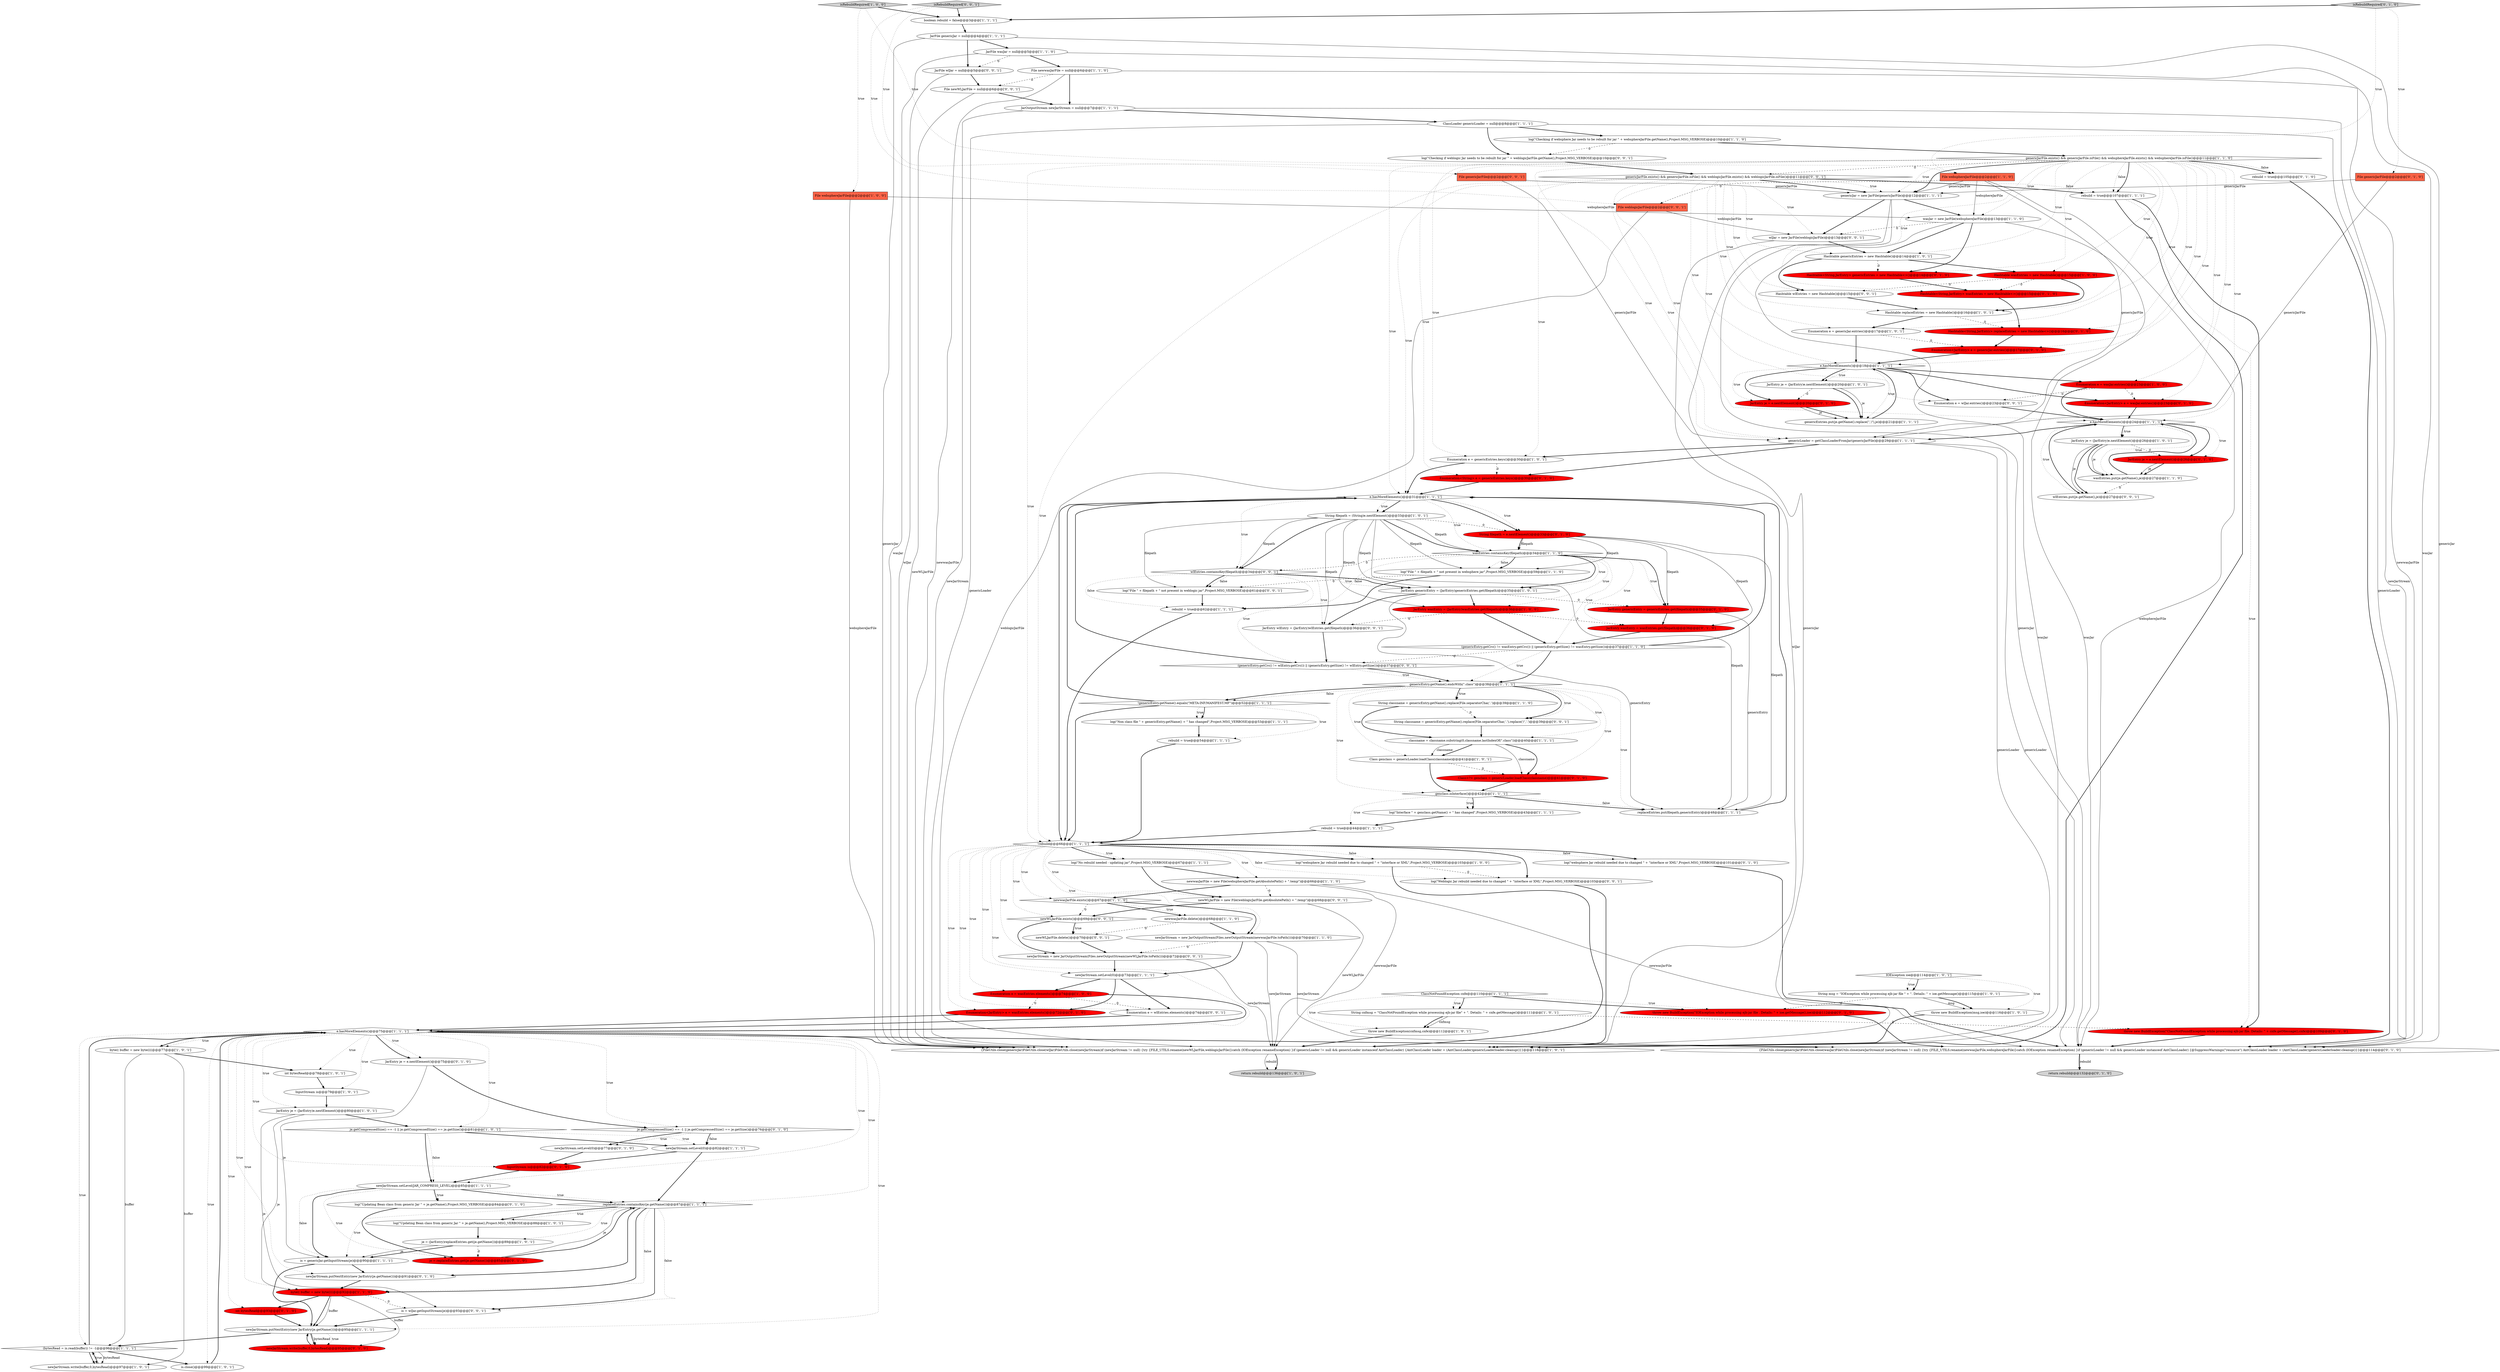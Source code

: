 digraph {
67 [style = filled, label = "Enumeration e = wasEntries.elements()@@@74@@@['1', '0', '0']", fillcolor = red, shape = ellipse image = "AAA1AAABBB1BBB"];
87 [style = filled, label = "Hashtable<String,JarEntry> wasEntries = new Hashtable<>()@@@15@@@['0', '1', '0']", fillcolor = red, shape = ellipse image = "AAA1AAABBB2BBB"];
119 [style = filled, label = "wlEntries.containsKey(filepath)@@@34@@@['0', '0', '1']", fillcolor = white, shape = diamond image = "AAA0AAABBB3BBB"];
44 [style = filled, label = "rebuild = true@@@44@@@['1', '1', '1']", fillcolor = white, shape = ellipse image = "AAA0AAABBB1BBB"];
59 [style = filled, label = "throw new BuildException(msg,ioe)@@@116@@@['1', '0', '1']", fillcolor = white, shape = ellipse image = "AAA0AAABBB1BBB"];
108 [style = filled, label = "Enumeration<JarEntry> e = genericJar.entries()@@@17@@@['0', '1', '0']", fillcolor = red, shape = ellipse image = "AAA1AAABBB2BBB"];
45 [style = filled, label = "Class genclass = genericLoader.loadClass(classname)@@@41@@@['1', '0', '1']", fillcolor = white, shape = ellipse image = "AAA0AAABBB1BBB"];
78 [style = filled, label = "replaceEntries.containsKey(je.getName())@@@87@@@['1', '1', '1']", fillcolor = white, shape = diamond image = "AAA0AAABBB1BBB"];
58 [style = filled, label = "ClassLoader genericLoader = null@@@8@@@['1', '1', '1']", fillcolor = white, shape = ellipse image = "AAA0AAABBB1BBB"];
28 [style = filled, label = "genericJar = new JarFile(genericJarFile)@@@12@@@['1', '1', '1']", fillcolor = white, shape = ellipse image = "AAA0AAABBB1BBB"];
62 [style = filled, label = "newJarStream.setLevel(0)@@@73@@@['1', '1', '1']", fillcolor = white, shape = ellipse image = "AAA0AAABBB1BBB"];
33 [style = filled, label = "is.close()@@@99@@@['1', '0', '1']", fillcolor = white, shape = ellipse image = "AAA0AAABBB1BBB"];
112 [style = filled, label = "newWLJarFile.delete()@@@70@@@['0', '0', '1']", fillcolor = white, shape = ellipse image = "AAA0AAABBB3BBB"];
113 [style = filled, label = "isRebuildRequired['0', '0', '1']", fillcolor = lightgray, shape = diamond image = "AAA0AAABBB3BBB"];
27 [style = filled, label = "!rebuild@@@66@@@['1', '1', '1']", fillcolor = white, shape = diamond image = "AAA0AAABBB1BBB"];
30 [style = filled, label = "log(\"Checking if websphere Jar needs to be rebuilt for jar \" + websphereJarFile.getName(),Project.MSG_VERBOSE)@@@10@@@['1', '1', '0']", fillcolor = white, shape = ellipse image = "AAA0AAABBB1BBB"];
39 [style = filled, label = "rebuild = true@@@62@@@['1', '1', '1']", fillcolor = white, shape = ellipse image = "AAA0AAABBB1BBB"];
34 [style = filled, label = "log(\"websphere Jar rebuild needed due to changed \" + \"interface or XML\",Project.MSG_VERBOSE)@@@103@@@['1', '0', '0']", fillcolor = white, shape = ellipse image = "AAA0AAABBB1BBB"];
46 [style = filled, label = "newJarStream.write(buffer,0,bytesRead)@@@97@@@['1', '0', '1']", fillcolor = white, shape = ellipse image = "AAA0AAABBB1BBB"];
74 [style = filled, label = "wasJar = new JarFile(websphereJarFile)@@@13@@@['1', '1', '0']", fillcolor = white, shape = ellipse image = "AAA0AAABBB1BBB"];
103 [style = filled, label = "log(\"Updating Bean class from generic Jar \" + je.getName(),Project.MSG_VERBOSE)@@@84@@@['0', '1', '0']", fillcolor = white, shape = ellipse image = "AAA0AAABBB2BBB"];
83 [style = filled, label = "JarEntry genericEntry = genericEntries.get(filepath)@@@35@@@['0', '1', '0']", fillcolor = red, shape = ellipse image = "AAA1AAABBB2BBB"];
129 [style = filled, label = "newWLJarFile.exists()@@@69@@@['0', '0', '1']", fillcolor = white, shape = diamond image = "AAA0AAABBB3BBB"];
52 [style = filled, label = "e.hasMoreElements()@@@18@@@['1', '1', '1']", fillcolor = white, shape = diamond image = "AAA0AAABBB1BBB"];
68 [style = filled, label = "genericEntries.put(je.getName().replace('\','/'),je)@@@21@@@['1', '1', '1']", fillcolor = white, shape = ellipse image = "AAA0AAABBB1BBB"];
73 [style = filled, label = "JarFile genericJar = null@@@4@@@['1', '1', '1']", fillcolor = white, shape = ellipse image = "AAA0AAABBB1BBB"];
81 [style = filled, label = "throw new BuildException(\"ClassNotFoundException while processing ejb-jar file. Details: \" + cnfe.getMessage(),cnfe)@@@109@@@['0', '1', '0']", fillcolor = red, shape = ellipse image = "AAA1AAABBB2BBB"];
76 [style = filled, label = "JarEntry wasEntry = (JarEntry)wasEntries.get(filepath)@@@36@@@['1', '0', '0']", fillcolor = red, shape = ellipse image = "AAA1AAABBB1BBB"];
128 [style = filled, label = "newJarStream = new JarOutputStream(Files.newOutputStream(newWLJarFile.toPath()))@@@72@@@['0', '0', '1']", fillcolor = white, shape = ellipse image = "AAA0AAABBB3BBB"];
102 [style = filled, label = "log(\"websphere Jar rebuild needed due to changed \" + \"interface or XML\",Project.MSG_VERBOSE)@@@101@@@['0', '1', '0']", fillcolor = white, shape = ellipse image = "AAA0AAABBB2BBB"];
131 [style = filled, label = "is = wlJar.getInputStream(je)@@@93@@@['0', '0', '1']", fillcolor = white, shape = ellipse image = "AAA0AAABBB3BBB"];
72 [style = filled, label = "ClassNotFoundException cnfe@@@110@@@['1', '1', '1']", fillcolor = white, shape = diamond image = "AAA0AAABBB1BBB"];
125 [style = filled, label = "Enumeration e = wlEntries.elements()@@@74@@@['0', '0', '1']", fillcolor = white, shape = ellipse image = "AAA0AAABBB3BBB"];
24 [style = filled, label = "Enumeration e = genericEntries.keys()@@@30@@@['1', '0', '1']", fillcolor = white, shape = ellipse image = "AAA0AAABBB1BBB"];
115 [style = filled, label = "wlJar = new JarFile(weblogicJarFile)@@@13@@@['0', '0', '1']", fillcolor = white, shape = ellipse image = "AAA0AAABBB3BBB"];
66 [style = filled, label = "JarEntry genericEntry = (JarEntry)genericEntries.get(filepath)@@@35@@@['1', '0', '1']", fillcolor = white, shape = ellipse image = "AAA0AAABBB1BBB"];
132 [style = filled, label = "Hashtable wlEntries = new Hashtable()@@@15@@@['0', '0', '1']", fillcolor = white, shape = ellipse image = "AAA0AAABBB3BBB"];
21 [style = filled, label = "Hashtable wasEntries = new Hashtable()@@@15@@@['1', '0', '0']", fillcolor = red, shape = ellipse image = "AAA1AAABBB1BBB"];
100 [style = filled, label = "rebuild = true@@@105@@@['0', '1', '0']", fillcolor = white, shape = ellipse image = "AAA0AAABBB2BBB"];
101 [style = filled, label = "Enumeration<String> e = genericEntries.keys()@@@30@@@['0', '1', '0']", fillcolor = red, shape = ellipse image = "AAA1AAABBB2BBB"];
2 [style = filled, label = "newJarStream.setLevel(0)@@@82@@@['1', '1', '1']", fillcolor = white, shape = ellipse image = "AAA0AAABBB1BBB"];
43 [style = filled, label = "je.getCompressedSize() == -1 || je.getCompressedSize() == je.getSize()@@@81@@@['1', '0', '1']", fillcolor = white, shape = diamond image = "AAA0AAABBB1BBB"];
57 [style = filled, label = "newJarStream.putNextEntry(new JarEntry(je.getName()))@@@95@@@['1', '1', '1']", fillcolor = white, shape = ellipse image = "AAA0AAABBB1BBB"];
60 [style = filled, label = "!genericEntry.getName().equals(\"META-INF/MANIFEST.MF\")@@@52@@@['1', '1', '1']", fillcolor = white, shape = diamond image = "AAA0AAABBB1BBB"];
116 [style = filled, label = "File genericJarFile@@@2@@@['0', '0', '1']", fillcolor = tomato, shape = box image = "AAA0AAABBB3BBB"];
88 [style = filled, label = "JarEntry wasEntry = wasEntries.get(filepath)@@@36@@@['0', '1', '0']", fillcolor = red, shape = ellipse image = "AAA1AAABBB2BBB"];
13 [style = filled, label = "newJarStream.setLevel(JAR_COMPRESS_LEVEL)@@@85@@@['1', '1', '1']", fillcolor = white, shape = ellipse image = "AAA0AAABBB1BBB"];
91 [style = filled, label = "Class<?> genclass = genericLoader.loadClass(classname)@@@41@@@['0', '1', '0']", fillcolor = red, shape = ellipse image = "AAA1AAABBB2BBB"];
61 [style = filled, label = "log(\"No rebuild needed - updating jar\",Project.MSG_VERBOSE)@@@67@@@['1', '1', '1']", fillcolor = white, shape = ellipse image = "AAA0AAABBB1BBB"];
85 [style = filled, label = "JarEntry je = e.nextElement()@@@20@@@['0', '1', '0']", fillcolor = red, shape = ellipse image = "AAA1AAABBB2BBB"];
3 [style = filled, label = "byte(( buffer = new byte((((@@@92@@@['1', '1', '0']", fillcolor = red, shape = ellipse image = "AAA1AAABBB1BBB"];
86 [style = filled, label = "File genericJarFile@@@2@@@['0', '1', '0']", fillcolor = tomato, shape = box image = "AAA0AAABBB2BBB"];
12 [style = filled, label = "JarEntry je = (JarEntry)e.nextElement()@@@26@@@['1', '0', '1']", fillcolor = white, shape = ellipse image = "AAA0AAABBB1BBB"];
127 [style = filled, label = "log(\"File \" + filepath + \" not present in weblogic jar\",Project.MSG_VERBOSE)@@@61@@@['0', '0', '1']", fillcolor = white, shape = ellipse image = "AAA0AAABBB3BBB"];
95 [style = filled, label = "isRebuildRequired['0', '1', '0']", fillcolor = lightgray, shape = diamond image = "AAA0AAABBB2BBB"];
98 [style = filled, label = "return rebuild@@@132@@@['0', '1', '0']", fillcolor = lightgray, shape = ellipse image = "AAA0AAABBB2BBB"];
0 [style = filled, label = "rebuild = true@@@54@@@['1', '1', '1']", fillcolor = white, shape = ellipse image = "AAA0AAABBB1BBB"];
38 [style = filled, label = "String classname = genericEntry.getName().replace(File.separatorChar,'.')@@@39@@@['1', '1', '0']", fillcolor = white, shape = ellipse image = "AAA0AAABBB1BBB"];
53 [style = filled, label = "Enumeration e = genericJar.entries()@@@17@@@['1', '0', '1']", fillcolor = white, shape = ellipse image = "AAA0AAABBB1BBB"];
82 [style = filled, label = "{FileUtils.close(genericJar)FileUtils.close(wasJar)FileUtils.close(newJarStream)if (newJarStream != null) {try {FILE_UTILS.rename(newwasJarFile,websphereJarFile)}catch (IOException renameException) }if (genericLoader != null && genericLoader instanceof AntClassLoader) {@SuppressWarnings(\"resource\") AntClassLoader loader = (AntClassLoader)genericLoaderloader.cleanup()}}@@@114@@@['0', '1', '0']", fillcolor = white, shape = ellipse image = "AAA0AAABBB2BBB"];
79 [style = filled, label = "newJarStream = new JarOutputStream(Files.newOutputStream(newwasJarFile.toPath()))@@@70@@@['1', '1', '0']", fillcolor = white, shape = ellipse image = "AAA0AAABBB1BBB"];
80 [style = filled, label = "newJarStream.setLevel(0)@@@77@@@['0', '1', '0']", fillcolor = white, shape = ellipse image = "AAA0AAABBB2BBB"];
97 [style = filled, label = "Hashtable<String,JarEntry> genericEntries = new Hashtable<>()@@@14@@@['0', '1', '0']", fillcolor = red, shape = ellipse image = "AAA1AAABBB2BBB"];
22 [style = filled, label = "je = (JarEntry)replaceEntries.get(je.getName())@@@89@@@['1', '0', '1']", fillcolor = white, shape = ellipse image = "AAA0AAABBB1BBB"];
9 [style = filled, label = "throw new BuildException(cnfmsg,cnfe)@@@112@@@['1', '0', '1']", fillcolor = white, shape = ellipse image = "AAA0AAABBB1BBB"];
31 [style = filled, label = "String cnfmsg = \"ClassNotFoundException while processing ejb-jar file\" + \". Details: \" + cnfe.getMessage()@@@111@@@['1', '0', '1']", fillcolor = white, shape = ellipse image = "AAA0AAABBB1BBB"];
25 [style = filled, label = "log(\"Interface \" + genclass.getName() + \" has changed\",Project.MSG_VERBOSE)@@@43@@@['1', '1', '1']", fillcolor = white, shape = ellipse image = "AAA0AAABBB1BBB"];
107 [style = filled, label = "String filepath = e.nextElement()@@@33@@@['0', '1', '0']", fillcolor = red, shape = ellipse image = "AAA1AAABBB2BBB"];
122 [style = filled, label = "(genericEntry.getCrc() != wlEntry.getCrc()) || (genericEntry.getSize() != wlEntry.getSize())@@@37@@@['0', '0', '1']", fillcolor = white, shape = diamond image = "AAA0AAABBB3BBB"];
99 [style = filled, label = "newJarStream.write(buffer,0,bytesRead)@@@95@@@['0', '1', '0']", fillcolor = red, shape = ellipse image = "AAA1AAABBB2BBB"];
49 [style = filled, label = "rebuild = true@@@107@@@['1', '1', '1']", fillcolor = white, shape = ellipse image = "AAA0AAABBB1BBB"];
42 [style = filled, label = "File websphereJarFile@@@2@@@['1', '0', '0']", fillcolor = tomato, shape = box image = "AAA0AAABBB1BBB"];
94 [style = filled, label = "JarEntry je = e.nextElement()@@@75@@@['0', '1', '0']", fillcolor = white, shape = ellipse image = "AAA0AAABBB2BBB"];
26 [style = filled, label = "IOException ioe@@@114@@@['1', '0', '1']", fillcolor = white, shape = diamond image = "AAA0AAABBB1BBB"];
89 [style = filled, label = "throw new BuildException(\"IOException while processing ejb-jar file . Details: \" + ioe.getMessage(),ioe)@@@112@@@['0', '1', '0']", fillcolor = red, shape = ellipse image = "AAA1AAABBB2BBB"];
23 [style = filled, label = "wasEntries.put(je.getName(),je)@@@27@@@['1', '1', '0']", fillcolor = white, shape = ellipse image = "AAA0AAABBB1BBB"];
120 [style = filled, label = "File weblogicJarFile@@@2@@@['0', '0', '1']", fillcolor = tomato, shape = box image = "AAA0AAABBB3BBB"];
54 [style = filled, label = "(genericEntry.getCrc() != wasEntry.getCrc()) || (genericEntry.getSize() != wasEntry.getSize())@@@37@@@['1', '1', '0']", fillcolor = white, shape = diamond image = "AAA0AAABBB1BBB"];
123 [style = filled, label = "log(\"Checking if weblogic Jar needs to be rebuilt for jar \" + weblogicJarFile.getName(),Project.MSG_VERBOSE)@@@10@@@['0', '0', '1']", fillcolor = white, shape = ellipse image = "AAA0AAABBB3BBB"];
96 [style = filled, label = "je.getCompressedSize() == -1 || je.getCompressedSize() == je.getSize()@@@76@@@['0', '1', '0']", fillcolor = white, shape = diamond image = "AAA0AAABBB2BBB"];
41 [style = filled, label = "JarEntry je = (JarEntry)e.nextElement()@@@80@@@['1', '0', '1']", fillcolor = white, shape = ellipse image = "AAA0AAABBB1BBB"];
55 [style = filled, label = "genericLoader = getClassLoaderFromJar(genericJarFile)@@@29@@@['1', '1', '1']", fillcolor = white, shape = ellipse image = "AAA0AAABBB1BBB"];
5 [style = filled, label = "(bytesRead = is.read(buffer)) != -1@@@96@@@['1', '1', '1']", fillcolor = white, shape = diamond image = "AAA0AAABBB1BBB"];
106 [style = filled, label = "Enumeration<JarEntry> e = wasJar.entries()@@@23@@@['0', '1', '0']", fillcolor = red, shape = ellipse image = "AAA1AAABBB2BBB"];
40 [style = filled, label = "log(\"File \" + filepath + \" not present in websphere jar\",Project.MSG_VERBOSE)@@@59@@@['1', '1', '0']", fillcolor = white, shape = ellipse image = "AAA0AAABBB1BBB"];
20 [style = filled, label = "log(\"Updating Bean class from generic Jar \" + je.getName(),Project.MSG_VERBOSE)@@@88@@@['1', '0', '1']", fillcolor = white, shape = ellipse image = "AAA0AAABBB1BBB"];
114 [style = filled, label = "File newWLJarFile = null@@@6@@@['0', '0', '1']", fillcolor = white, shape = ellipse image = "AAA0AAABBB3BBB"];
64 [style = filled, label = "return rebuild@@@136@@@['1', '0', '1']", fillcolor = lightgray, shape = ellipse image = "AAA0AAABBB1BBB"];
71 [style = filled, label = "int bytesRead@@@78@@@['1', '0', '1']", fillcolor = white, shape = ellipse image = "AAA0AAABBB1BBB"];
92 [style = filled, label = "je = replaceEntries.get(je.getName())@@@85@@@['0', '1', '0']", fillcolor = red, shape = ellipse image = "AAA1AAABBB2BBB"];
11 [style = filled, label = "log(\"Non class file \" + genericEntry.getName() + \" has changed\",Project.MSG_VERBOSE)@@@53@@@['1', '1', '1']", fillcolor = white, shape = ellipse image = "AAA0AAABBB1BBB"];
16 [style = filled, label = "e.hasMoreElements()@@@75@@@['1', '1', '1']", fillcolor = white, shape = diamond image = "AAA0AAABBB1BBB"];
36 [style = filled, label = "File newwasJarFile = null@@@6@@@['1', '1', '0']", fillcolor = white, shape = ellipse image = "AAA0AAABBB1BBB"];
1 [style = filled, label = "newwasJarFile.delete()@@@68@@@['1', '1', '0']", fillcolor = white, shape = ellipse image = "AAA0AAABBB1BBB"];
126 [style = filled, label = "JarEntry wlEntry = (JarEntry)wlEntries.get(filepath)@@@36@@@['0', '0', '1']", fillcolor = white, shape = ellipse image = "AAA0AAABBB3BBB"];
70 [style = filled, label = "{FileUtils.close(genericJar)FileUtils.close(wlJar)FileUtils.close(newJarStream)if (newJarStream != null) {try {FILE_UTILS.rename(newWLJarFile,weblogicJarFile)}catch (IOException renameException) }if (genericLoader != null && genericLoader instanceof AntClassLoader) {AntClassLoader loader = (AntClassLoader)genericLoaderloader.cleanup()}}@@@118@@@['1', '0', '1']", fillcolor = white, shape = ellipse image = "AAA0AAABBB1BBB"];
35 [style = filled, label = "byte(( buffer = new byte((((@@@77@@@['1', '0', '1']", fillcolor = white, shape = ellipse image = "AAA0AAABBB1BBB"];
4 [style = filled, label = "boolean rebuild = false@@@3@@@['1', '1', '1']", fillcolor = white, shape = ellipse image = "AAA0AAABBB1BBB"];
18 [style = filled, label = "JarFile wasJar = null@@@5@@@['1', '1', '0']", fillcolor = white, shape = ellipse image = "AAA0AAABBB1BBB"];
75 [style = filled, label = "File websphereJarFile@@@2@@@['1', '1', '0']", fillcolor = tomato, shape = box image = "AAA0AAABBB1BBB"];
6 [style = filled, label = "Hashtable genericEntries = new Hashtable()@@@14@@@['1', '0', '1']", fillcolor = white, shape = ellipse image = "AAA0AAABBB1BBB"];
124 [style = filled, label = "genericJarFile.exists() && genericJarFile.isFile() && weblogicJarFile.exists() && weblogicJarFile.isFile()@@@11@@@['0', '0', '1']", fillcolor = white, shape = diamond image = "AAA0AAABBB3BBB"];
130 [style = filled, label = "JarFile wlJar = null@@@5@@@['0', '0', '1']", fillcolor = white, shape = ellipse image = "AAA0AAABBB3BBB"];
29 [style = filled, label = "genericJarFile.exists() && genericJarFile.isFile() && websphereJarFile.exists() && websphereJarFile.isFile()@@@11@@@['1', '1', '0']", fillcolor = white, shape = diamond image = "AAA0AAABBB1BBB"];
48 [style = filled, label = "InputStream is@@@79@@@['1', '0', '1']", fillcolor = white, shape = ellipse image = "AAA0AAABBB1BBB"];
17 [style = filled, label = "is = genericJar.getInputStream(je)@@@90@@@['1', '1', '1']", fillcolor = white, shape = ellipse image = "AAA0AAABBB1BBB"];
110 [style = filled, label = "newWLJarFile = new File(weblogicJarFile.getAbsolutePath() + \".temp\")@@@68@@@['0', '0', '1']", fillcolor = white, shape = ellipse image = "AAA0AAABBB3BBB"];
104 [style = filled, label = "JarEntry je = e.nextElement()@@@26@@@['0', '1', '0']", fillcolor = red, shape = ellipse image = "AAA1AAABBB2BBB"];
93 [style = filled, label = "Hashtable<String,JarEntry> replaceEntries = new Hashtable<>()@@@16@@@['0', '1', '0']", fillcolor = red, shape = ellipse image = "AAA1AAABBB2BBB"];
111 [style = filled, label = "Enumeration e = wlJar.entries()@@@23@@@['0', '0', '1']", fillcolor = white, shape = ellipse image = "AAA0AAABBB3BBB"];
15 [style = filled, label = "isRebuildRequired['1', '0', '0']", fillcolor = lightgray, shape = diamond image = "AAA0AAABBB1BBB"];
105 [style = filled, label = "InputStream is@@@82@@@['0', '1', '0']", fillcolor = red, shape = ellipse image = "AAA1AAABBB2BBB"];
47 [style = filled, label = "replaceEntries.put(filepath,genericEntry)@@@48@@@['1', '1', '1']", fillcolor = white, shape = ellipse image = "AAA0AAABBB1BBB"];
84 [style = filled, label = "Enumeration<JarEntry> e = wasEntries.elements()@@@72@@@['0', '1', '0']", fillcolor = red, shape = ellipse image = "AAA1AAABBB2BBB"];
50 [style = filled, label = "genclass.isInterface()@@@42@@@['1', '1', '1']", fillcolor = white, shape = diamond image = "AAA0AAABBB1BBB"];
90 [style = filled, label = "newJarStream.putNextEntry(new JarEntry(je.getName()))@@@91@@@['0', '1', '0']", fillcolor = white, shape = ellipse image = "AAA0AAABBB2BBB"];
117 [style = filled, label = "log(\"Weblogic Jar rebuild needed due to changed \" + \"interface or XML\",Project.MSG_VERBOSE)@@@103@@@['0', '0', '1']", fillcolor = white, shape = ellipse image = "AAA0AAABBB3BBB"];
118 [style = filled, label = "String classname = genericEntry.getName().replace(File.separatorChar,'.').replace('/','.')@@@39@@@['0', '0', '1']", fillcolor = white, shape = ellipse image = "AAA0AAABBB3BBB"];
51 [style = filled, label = "e.hasMoreElements()@@@24@@@['1', '1', '1']", fillcolor = white, shape = diamond image = "AAA0AAABBB1BBB"];
8 [style = filled, label = "newwasJarFile.exists()@@@67@@@['1', '1', '0']", fillcolor = white, shape = diamond image = "AAA0AAABBB1BBB"];
77 [style = filled, label = "classname = classname.substring(0,classname.lastIndexOf(\".class\"))@@@40@@@['1', '1', '1']", fillcolor = white, shape = ellipse image = "AAA0AAABBB1BBB"];
63 [style = filled, label = "genericEntry.getName().endsWith(\".class\")@@@38@@@['1', '1', '1']", fillcolor = white, shape = diamond image = "AAA0AAABBB1BBB"];
69 [style = filled, label = "JarOutputStream newJarStream = null@@@7@@@['1', '1', '1']", fillcolor = white, shape = ellipse image = "AAA0AAABBB1BBB"];
14 [style = filled, label = "String msg = \"IOException while processing ejb-jar file \" + \". Details: \" + ioe.getMessage()@@@115@@@['1', '0', '1']", fillcolor = white, shape = ellipse image = "AAA0AAABBB1BBB"];
19 [style = filled, label = "Hashtable replaceEntries = new Hashtable()@@@16@@@['1', '0', '1']", fillcolor = white, shape = ellipse image = "AAA0AAABBB1BBB"];
37 [style = filled, label = "wasEntries.containsKey(filepath)@@@34@@@['1', '1', '0']", fillcolor = white, shape = diamond image = "AAA0AAABBB1BBB"];
10 [style = filled, label = "e.hasMoreElements()@@@31@@@['1', '1', '1']", fillcolor = white, shape = diamond image = "AAA0AAABBB1BBB"];
121 [style = filled, label = "wlEntries.put(je.getName(),je)@@@27@@@['0', '0', '1']", fillcolor = white, shape = ellipse image = "AAA0AAABBB3BBB"];
56 [style = filled, label = "String filepath = (String)e.nextElement()@@@33@@@['1', '0', '1']", fillcolor = white, shape = ellipse image = "AAA0AAABBB1BBB"];
65 [style = filled, label = "Enumeration e = wasJar.entries()@@@23@@@['1', '0', '0']", fillcolor = red, shape = ellipse image = "AAA1AAABBB1BBB"];
109 [style = filled, label = "int bytesRead@@@93@@@['0', '1', '0']", fillcolor = red, shape = ellipse image = "AAA1AAABBB2BBB"];
7 [style = filled, label = "JarEntry je = (JarEntry)e.nextElement()@@@20@@@['1', '0', '1']", fillcolor = white, shape = ellipse image = "AAA0AAABBB1BBB"];
32 [style = filled, label = "newwasJarFile = new File(websphereJarFile.getAbsolutePath() + \".temp\")@@@66@@@['1', '1', '0']", fillcolor = white, shape = ellipse image = "AAA0AAABBB1BBB"];
109->57 [style = bold, label=""];
21->132 [style = dashed, label="0"];
16->13 [style = dotted, label="true"];
46->5 [style = bold, label=""];
54->63 [style = bold, label=""];
113->116 [style = dotted, label="true"];
92->78 [style = solid, label="je"];
73->130 [style = bold, label=""];
37->76 [style = dotted, label="true"];
105->13 [style = bold, label=""];
124->52 [style = dotted, label="true"];
29->65 [style = dotted, label="true"];
28->70 [style = solid, label="genericJar"];
10->107 [style = bold, label=""];
37->40 [style = dotted, label="false"];
63->47 [style = dotted, label="true"];
124->19 [style = dotted, label="true"];
124->6 [style = dotted, label="true"];
124->53 [style = dotted, label="true"];
63->38 [style = bold, label=""];
12->121 [style = bold, label=""];
36->70 [style = solid, label="newwasJarFile"];
51->23 [style = dotted, label="true"];
114->69 [style = bold, label=""];
78->20 [style = dotted, label="true"];
4->73 [style = bold, label=""];
74->70 [style = solid, label="wasJar"];
37->119 [style = dashed, label="0"];
37->83 [style = bold, label=""];
53->52 [style = bold, label=""];
27->61 [style = dotted, label="true"];
52->85 [style = dotted, label="true"];
13->92 [style = dotted, label="true"];
124->51 [style = dotted, label="true"];
63->118 [style = bold, label=""];
16->57 [style = dotted, label="true"];
27->117 [style = bold, label=""];
52->68 [style = dotted, label="true"];
37->83 [style = dotted, label="true"];
29->52 [style = dotted, label="true"];
43->13 [style = bold, label=""];
74->115 [style = dashed, label="0"];
29->53 [style = dotted, label="true"];
27->110 [style = dotted, label="true"];
22->17 [style = bold, label=""];
99->57 [style = bold, label=""];
78->131 [style = bold, label=""];
101->10 [style = bold, label=""];
124->111 [style = dotted, label="true"];
72->89 [style = dotted, label="true"];
32->70 [style = solid, label="newwasJarFile"];
27->34 [style = dotted, label="false"];
56->119 [style = solid, label="filepath"];
51->12 [style = bold, label=""];
90->3 [style = bold, label=""];
16->90 [style = dotted, label="true"];
69->70 [style = solid, label="newJarStream"];
51->12 [style = dotted, label="true"];
66->76 [style = bold, label=""];
56->66 [style = solid, label="filepath"];
52->7 [style = dotted, label="true"];
16->82 [style = bold, label=""];
8->129 [style = dashed, label="0"];
29->97 [style = dotted, label="true"];
63->60 [style = bold, label=""];
29->93 [style = dotted, label="true"];
49->81 [style = dotted, label="true"];
122->63 [style = dotted, label="true"];
59->70 [style = bold, label=""];
124->49 [style = bold, label=""];
37->39 [style = dotted, label="false"];
87->93 [style = bold, label=""];
124->115 [style = dotted, label="true"];
49->81 [style = bold, label=""];
51->104 [style = dotted, label="true"];
110->129 [style = bold, label=""];
128->70 [style = solid, label="newJarStream"];
107->47 [style = solid, label="filepath"];
10->27 [style = bold, label=""];
43->2 [style = dotted, label="true"];
126->122 [style = bold, label=""];
13->103 [style = bold, label=""];
63->77 [style = dotted, label="true"];
18->82 [style = solid, label="wasJar"];
3->99 [style = solid, label="buffer"];
95->75 [style = dotted, label="true"];
39->27 [style = bold, label=""];
61->110 [style = bold, label=""];
27->102 [style = bold, label=""];
74->97 [style = bold, label=""];
103->92 [style = bold, label=""];
3->131 [style = dashed, label="0"];
42->70 [style = solid, label="websphereJarFile"];
51->104 [style = bold, label=""];
77->91 [style = solid, label="classname"];
82->98 [style = bold, label=""];
122->63 [style = bold, label=""];
96->2 [style = dotted, label="false"];
60->10 [style = bold, label=""];
56->76 [style = solid, label="filepath"];
107->37 [style = bold, label=""];
76->88 [style = dashed, label="0"];
29->106 [style = dotted, label="true"];
116->28 [style = solid, label="genericJarFile"];
14->89 [style = dashed, label="0"];
121->51 [style = bold, label=""];
23->51 [style = bold, label=""];
31->81 [style = dashed, label="0"];
47->10 [style = bold, label=""];
71->48 [style = bold, label=""];
86->55 [style = solid, label="genericJarFile"];
120->115 [style = solid, label="weblogicJarFile"];
96->2 [style = bold, label=""];
30->29 [style = bold, label=""];
62->67 [style = bold, label=""];
124->10 [style = dotted, label="true"];
9->70 [style = bold, label=""];
8->1 [style = bold, label=""];
38->118 [style = dashed, label="0"];
72->31 [style = bold, label=""];
27->128 [style = dotted, label="true"];
118->77 [style = bold, label=""];
16->105 [style = dotted, label="true"];
116->55 [style = solid, label="genericJarFile"];
124->49 [style = dotted, label="false"];
24->101 [style = dashed, label="0"];
85->68 [style = bold, label=""];
16->5 [style = dotted, label="true"];
130->70 [style = solid, label="wlJar"];
85->68 [style = solid, label="je"];
95->86 [style = dotted, label="true"];
31->9 [style = solid, label="cnfmsg"];
52->106 [style = bold, label=""];
16->41 [style = dotted, label="true"];
37->54 [style = dotted, label="true"];
63->60 [style = dotted, label="false"];
52->85 [style = bold, label=""];
60->11 [style = dotted, label="true"];
129->112 [style = dotted, label="true"];
42->74 [style = solid, label="websphereJarFile"];
33->16 [style = bold, label=""];
48->41 [style = bold, label=""];
67->16 [style = bold, label=""];
29->55 [style = dotted, label="true"];
5->33 [style = bold, label=""];
69->82 [style = solid, label="newJarStream"];
26->14 [style = bold, label=""];
22->17 [style = solid, label="je"];
76->126 [style = dashed, label="0"];
1->79 [style = bold, label=""];
7->85 [style = dashed, label="0"];
107->40 [style = solid, label="filepath"];
1->112 [style = dashed, label="0"];
107->37 [style = solid, label="filepath"];
3->109 [style = bold, label=""];
108->52 [style = bold, label=""];
34->117 [style = dashed, label="0"];
129->128 [style = bold, label=""];
96->80 [style = dotted, label="true"];
7->68 [style = bold, label=""];
63->50 [style = dotted, label="true"];
61->32 [style = bold, label=""];
81->82 [style = bold, label=""];
35->46 [style = solid, label="buffer"];
26->14 [style = dotted, label="true"];
15->75 [style = dotted, label="true"];
57->5 [style = bold, label=""];
34->70 [style = bold, label=""];
62->125 [style = bold, label=""];
78->17 [style = dotted, label="true"];
119->127 [style = dotted, label="false"];
29->19 [style = dotted, label="true"];
75->55 [style = solid, label="genericJarFile"];
93->108 [style = bold, label=""];
27->125 [style = dotted, label="true"];
16->94 [style = dotted, label="true"];
74->82 [style = solid, label="wasJar"];
72->89 [style = bold, label=""];
91->50 [style = bold, label=""];
40->127 [style = dashed, label="0"];
120->70 [style = solid, label="weblogicJarFile"];
74->6 [style = bold, label=""];
37->66 [style = bold, label=""];
107->88 [style = solid, label="filepath"];
62->84 [style = bold, label=""];
57->99 [style = bold, label=""];
40->39 [style = bold, label=""];
55->70 [style = solid, label="genericLoader"];
28->115 [style = bold, label=""];
14->59 [style = solid, label="msg"];
75->28 [style = solid, label="genericJarFile"];
2->78 [style = bold, label=""];
5->46 [style = dotted, label="true"];
30->123 [style = dashed, label="0"];
56->119 [style = bold, label=""];
29->51 [style = dotted, label="true"];
29->24 [style = dotted, label="true"];
78->90 [style = bold, label=""];
124->55 [style = dotted, label="true"];
67->84 [style = dashed, label="0"];
10->56 [style = bold, label=""];
37->66 [style = dotted, label="true"];
27->102 [style = dotted, label="false"];
63->45 [style = dotted, label="true"];
27->61 [style = bold, label=""];
29->27 [style = dotted, label="true"];
128->62 [style = bold, label=""];
13->78 [style = dotted, label="true"];
55->82 [style = solid, label="genericLoader"];
13->78 [style = bold, label=""];
13->103 [style = dotted, label="true"];
16->3 [style = dotted, label="true"];
29->28 [style = bold, label=""];
16->70 [style = bold, label=""];
124->132 [style = dotted, label="true"];
115->70 [style = solid, label="wlJar"];
51->55 [style = bold, label=""];
67->125 [style = dashed, label="0"];
50->47 [style = bold, label=""];
113->4 [style = bold, label=""];
100->82 [style = bold, label=""];
70->64 [style = solid, label="rebuild"];
66->126 [style = bold, label=""];
36->82 [style = solid, label="newwasJarFile"];
73->82 [style = solid, label="genericJar"];
27->67 [style = dotted, label="true"];
131->57 [style = bold, label=""];
77->91 [style = bold, label=""];
57->99 [style = solid, label="bytesRead"];
119->66 [style = dotted, label="true"];
55->101 [style = bold, label=""];
65->51 [style = bold, label=""];
43->13 [style = dotted, label="false"];
12->23 [style = solid, label="je"];
127->39 [style = bold, label=""];
13->17 [style = bold, label=""];
27->117 [style = dotted, label="false"];
54->122 [style = dashed, label="0"];
56->126 [style = solid, label="filepath"];
58->82 [style = solid, label="genericLoader"];
29->101 [style = dotted, label="true"];
56->107 [style = dashed, label="0"];
32->82 [style = solid, label="newwasJarFile"];
16->43 [style = dotted, label="true"];
21->19 [style = bold, label=""];
77->45 [style = bold, label=""];
26->59 [style = dotted, label="true"];
50->44 [style = dotted, label="true"];
52->65 [style = bold, label=""];
23->121 [style = dashed, label="0"];
7->68 [style = solid, label="je"];
12->121 [style = solid, label="je"];
104->23 [style = bold, label=""];
122->10 [style = bold, label=""];
16->33 [style = dotted, label="true"];
10->119 [style = dotted, label="true"];
76->54 [style = bold, label=""];
73->70 [style = solid, label="genericJar"];
119->66 [style = bold, label=""];
107->83 [style = solid, label="filepath"];
29->100 [style = bold, label=""];
35->71 [style = bold, label=""];
79->70 [style = solid, label="newJarStream"];
54->63 [style = dotted, label="true"];
10->107 [style = dotted, label="true"];
21->87 [style = dashed, label="0"];
124->28 [style = dotted, label="true"];
78->3 [style = bold, label=""];
65->111 [style = dashed, label="0"];
37->88 [style = dotted, label="true"];
124->24 [style = dotted, label="true"];
52->7 [style = bold, label=""];
56->127 [style = solid, label="filepath"];
117->70 [style = bold, label=""];
63->38 [style = dotted, label="true"];
66->83 [style = dashed, label="0"];
63->91 [style = dotted, label="true"];
125->16 [style = bold, label=""];
32->110 [style = dashed, label="0"];
45->91 [style = dashed, label="0"];
6->21 [style = bold, label=""];
102->82 [style = bold, label=""];
43->2 [style = bold, label=""];
111->51 [style = bold, label=""];
27->79 [style = dotted, label="true"];
52->111 [style = bold, label=""];
5->16 [style = bold, label=""];
104->23 [style = solid, label="je"];
29->28 [style = dotted, label="true"];
51->121 [style = dotted, label="true"];
27->84 [style = dotted, label="true"];
66->47 [style = solid, label="genericEntry"];
78->131 [style = dotted, label="false"];
132->19 [style = bold, label=""];
54->10 [style = bold, label=""];
41->131 [style = solid, label="je"];
16->71 [style = dotted, label="true"];
83->47 [style = solid, label="genericEntry"];
56->40 [style = solid, label="filepath"];
50->25 [style = dotted, label="true"];
0->27 [style = bold, label=""];
8->79 [style = bold, label=""];
6->97 [style = dashed, label="0"];
50->25 [style = bold, label=""];
20->22 [style = bold, label=""];
35->5 [style = solid, label="buffer"];
79->82 [style = solid, label="newJarStream"];
13->17 [style = dotted, label="false"];
27->62 [style = dotted, label="true"];
129->112 [style = bold, label=""];
73->18 [style = bold, label=""];
72->31 [style = dotted, label="true"];
78->3 [style = dotted, label="false"];
12->23 [style = bold, label=""];
3->57 [style = bold, label=""];
95->4 [style = bold, label=""];
16->35 [style = bold, label=""];
44->27 [style = bold, label=""];
37->40 [style = bold, label=""];
56->37 [style = solid, label="filepath"];
27->32 [style = dotted, label="true"];
58->123 [style = bold, label=""];
28->82 [style = solid, label="genericJar"];
70->64 [style = bold, label=""];
83->88 [style = bold, label=""];
96->80 [style = bold, label=""];
31->9 [style = bold, label=""];
58->30 [style = bold, label=""];
27->129 [style = dotted, label="true"];
17->90 [style = bold, label=""];
56->47 [style = solid, label="filepath"];
119->39 [style = dotted, label="false"];
25->44 [style = bold, label=""];
79->128 [style = dashed, label="0"];
72->9 [style = dotted, label="true"];
84->16 [style = bold, label=""];
69->58 [style = bold, label=""];
78->20 [style = bold, label=""];
16->109 [style = dotted, label="true"];
119->126 [style = dotted, label="true"];
3->57 [style = solid, label="buffer"];
124->27 [style = dotted, label="true"];
16->78 [style = dotted, label="true"];
5->46 [style = solid, label="bytesRead"];
49->70 [style = bold, label=""];
24->10 [style = bold, label=""];
18->70 [style = solid, label="wasJar"];
36->69 [style = bold, label=""];
29->49 [style = dotted, label="false"];
16->94 [style = bold, label=""];
19->93 [style = dashed, label="0"];
106->51 [style = bold, label=""];
119->127 [style = bold, label=""];
29->87 [style = dotted, label="true"];
58->70 [style = solid, label="genericLoader"];
50->47 [style = dotted, label="false"];
94->96 [style = bold, label=""];
27->8 [style = dotted, label="true"];
12->104 [style = dashed, label="0"];
15->42 [style = dotted, label="true"];
113->120 [style = dotted, label="true"];
88->54 [style = bold, label=""];
36->114 [style = dashed, label="0"];
75->74 [style = solid, label="websphereJarFile"];
86->28 [style = solid, label="genericJarFile"];
92->78 [style = bold, label=""];
29->21 [style = dotted, label="true"];
53->108 [style = dashed, label="0"];
110->70 [style = solid, label="newWLJarFile"];
41->43 [style = bold, label=""];
114->70 [style = solid, label="newWLJarFile"];
16->96 [style = dotted, label="true"];
65->106 [style = dashed, label="0"];
115->6 [style = bold, label=""];
29->10 [style = dotted, label="true"];
29->6 [style = dotted, label="true"];
29->124 [style = dashed, label="0"];
68->52 [style = bold, label=""];
16->35 [style = dotted, label="true"];
6->132 [style = bold, label=""];
16->48 [style = dotted, label="true"];
75->120 [style = dashed, label="0"];
56->37 [style = bold, label=""];
80->105 [style = bold, label=""];
29->108 [style = dotted, label="true"];
63->118 [style = dotted, label="true"];
29->49 [style = bold, label=""];
29->100 [style = dotted, label="false"];
119->122 [style = dotted, label="true"];
10->56 [style = dotted, label="true"];
2->105 [style = bold, label=""];
32->8 [style = bold, label=""];
57->99 [style = dotted, label="true"];
27->34 [style = bold, label=""];
19->53 [style = bold, label=""];
89->82 [style = bold, label=""];
79->62 [style = bold, label=""];
130->114 [style = bold, label=""];
18->130 [style = dashed, label="0"];
10->37 [style = dotted, label="true"];
112->128 [style = bold, label=""];
60->27 [style = bold, label=""];
123->124 [style = bold, label=""];
124->28 [style = bold, label=""];
75->82 [style = solid, label="websphereJarFile"];
27->16 [style = dotted, label="true"];
78->22 [style = dotted, label="true"];
94->17 [style = solid, label="je"];
97->87 [style = bold, label=""];
55->24 [style = bold, label=""];
38->77 [style = bold, label=""];
18->36 [style = bold, label=""];
17->57 [style = bold, label=""];
8->1 [style = dotted, label="true"];
11->0 [style = bold, label=""];
45->50 [style = bold, label=""];
15->4 [style = bold, label=""];
29->74 [style = dotted, label="true"];
60->11 [style = bold, label=""];
60->0 [style = dotted, label="true"];
14->59 [style = bold, label=""];
82->98 [style = solid, label="rebuild"];
5->46 [style = bold, label=""];
28->74 [style = bold, label=""];
22->92 [style = dashed, label="0"];
77->45 [style = solid, label="classname"];
41->3 [style = solid, label="je"];
}
